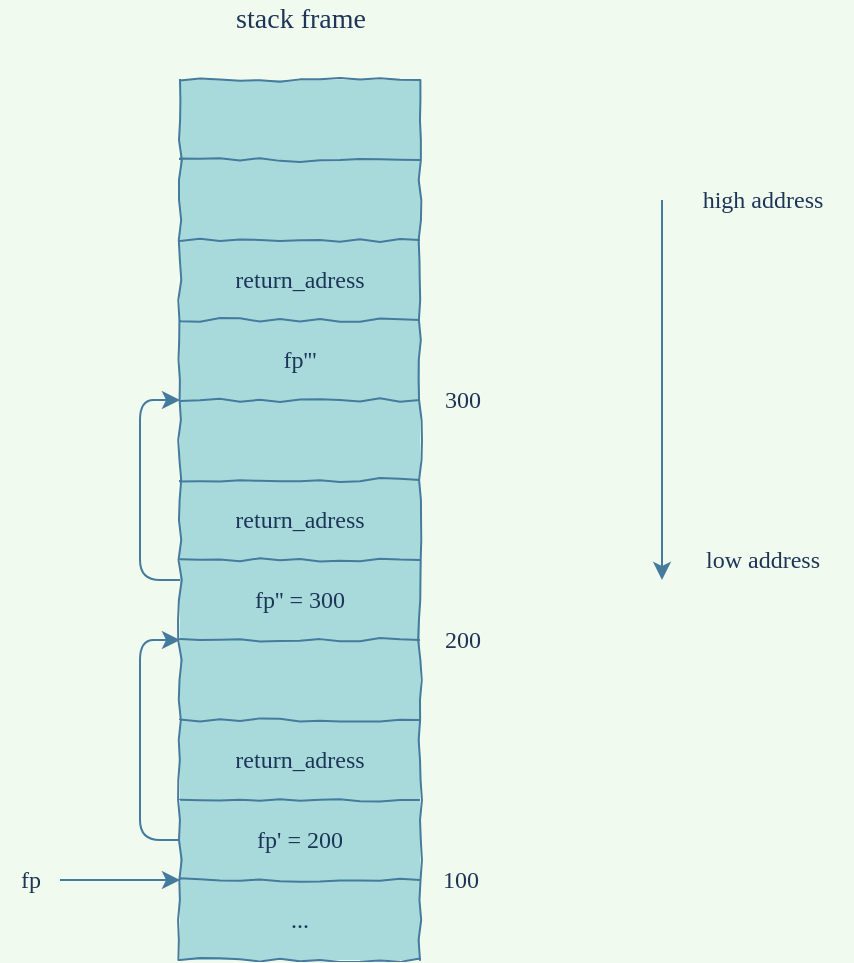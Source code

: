 <mxfile version="15.5.2" type="github">
  <diagram id="qzzveHbFKzM360SlWyRH" name="Page-1">
    <mxGraphModel dx="1074" dy="647" grid="1" gridSize="10" guides="1" tooltips="1" connect="1" arrows="1" fold="1" page="1" pageScale="1" pageWidth="827" pageHeight="1169" background="#F1FAEE" math="0" shadow="0">
      <root>
        <mxCell id="0" />
        <mxCell id="1" parent="0" />
        <mxCell id="kwKOkOC7tSV6xay0HEzO-1" value="" style="shape=table;startSize=0;container=1;collapsible=0;childLayout=tableLayout;rounded=0;sketch=0;fontColor=#1D3557;strokeColor=#457B9D;fillColor=#A8DADC;comic=1;fontFamily=Comic Sans MS;" vertex="1" parent="1">
          <mxGeometry x="380" y="80" width="120" height="440" as="geometry" />
        </mxCell>
        <mxCell id="kwKOkOC7tSV6xay0HEzO-2" value="" style="shape=partialRectangle;collapsible=0;dropTarget=0;pointerEvents=0;fillColor=none;top=0;left=0;bottom=0;right=0;points=[[0,0.5],[1,0.5]];portConstraint=eastwest;rounded=0;sketch=0;fontColor=#1D3557;strokeColor=#457B9D;fontFamily=Comic Sans MS;" vertex="1" parent="kwKOkOC7tSV6xay0HEzO-1">
          <mxGeometry width="120" height="40" as="geometry" />
        </mxCell>
        <mxCell id="kwKOkOC7tSV6xay0HEzO-3" value="" style="shape=partialRectangle;html=1;whiteSpace=wrap;connectable=0;overflow=hidden;fillColor=none;top=0;left=0;bottom=0;right=0;pointerEvents=1;rounded=0;sketch=0;fontColor=#1D3557;strokeColor=#457B9D;fontFamily=Comic Sans MS;" vertex="1" parent="kwKOkOC7tSV6xay0HEzO-2">
          <mxGeometry width="120" height="40" as="geometry">
            <mxRectangle width="120" height="40" as="alternateBounds" />
          </mxGeometry>
        </mxCell>
        <mxCell id="kwKOkOC7tSV6xay0HEzO-4" value="" style="shape=partialRectangle;collapsible=0;dropTarget=0;pointerEvents=0;fillColor=none;top=0;left=0;bottom=0;right=0;points=[[0,0.5],[1,0.5]];portConstraint=eastwest;rounded=0;sketch=0;fontColor=#1D3557;strokeColor=#457B9D;fontFamily=Comic Sans MS;" vertex="1" parent="kwKOkOC7tSV6xay0HEzO-1">
          <mxGeometry y="40" width="120" height="40" as="geometry" />
        </mxCell>
        <mxCell id="kwKOkOC7tSV6xay0HEzO-5" value="" style="shape=partialRectangle;html=1;whiteSpace=wrap;connectable=0;overflow=hidden;fillColor=none;top=0;left=0;bottom=0;right=0;pointerEvents=1;rounded=0;sketch=0;fontColor=#1D3557;strokeColor=#457B9D;fontFamily=Comic Sans MS;" vertex="1" parent="kwKOkOC7tSV6xay0HEzO-4">
          <mxGeometry width="120" height="40" as="geometry">
            <mxRectangle width="120" height="40" as="alternateBounds" />
          </mxGeometry>
        </mxCell>
        <mxCell id="kwKOkOC7tSV6xay0HEzO-6" value="" style="shape=partialRectangle;collapsible=0;dropTarget=0;pointerEvents=0;fillColor=none;top=0;left=0;bottom=0;right=0;points=[[0,0.5],[1,0.5]];portConstraint=eastwest;rounded=0;sketch=0;fontColor=#1D3557;strokeColor=#457B9D;fontFamily=Comic Sans MS;" vertex="1" parent="kwKOkOC7tSV6xay0HEzO-1">
          <mxGeometry y="80" width="120" height="40" as="geometry" />
        </mxCell>
        <mxCell id="kwKOkOC7tSV6xay0HEzO-7" value="return_adress" style="shape=partialRectangle;html=1;whiteSpace=wrap;connectable=0;overflow=hidden;fillColor=none;top=0;left=0;bottom=0;right=0;pointerEvents=1;rounded=0;sketch=0;fontColor=#1D3557;strokeColor=#457B9D;fontFamily=Comic Sans MS;" vertex="1" parent="kwKOkOC7tSV6xay0HEzO-6">
          <mxGeometry width="120" height="40" as="geometry">
            <mxRectangle width="120" height="40" as="alternateBounds" />
          </mxGeometry>
        </mxCell>
        <mxCell id="kwKOkOC7tSV6xay0HEzO-8" value="" style="shape=partialRectangle;collapsible=0;dropTarget=0;pointerEvents=0;fillColor=none;top=0;left=0;bottom=0;right=0;points=[[0,0.5],[1,0.5]];portConstraint=eastwest;rounded=0;sketch=0;fontColor=#1D3557;strokeColor=#457B9D;fontFamily=Comic Sans MS;" vertex="1" parent="kwKOkOC7tSV6xay0HEzO-1">
          <mxGeometry y="120" width="120" height="40" as="geometry" />
        </mxCell>
        <mxCell id="kwKOkOC7tSV6xay0HEzO-9" value="fp&#39;&#39;&#39;" style="shape=partialRectangle;html=1;whiteSpace=wrap;connectable=0;overflow=hidden;fillColor=none;top=0;left=0;bottom=0;right=0;pointerEvents=1;rounded=0;sketch=0;fontColor=#1D3557;strokeColor=#457B9D;fontFamily=Comic Sans MS;" vertex="1" parent="kwKOkOC7tSV6xay0HEzO-8">
          <mxGeometry width="120" height="40" as="geometry">
            <mxRectangle width="120" height="40" as="alternateBounds" />
          </mxGeometry>
        </mxCell>
        <mxCell id="kwKOkOC7tSV6xay0HEzO-10" value="" style="shape=partialRectangle;collapsible=0;dropTarget=0;pointerEvents=0;fillColor=none;top=0;left=0;bottom=0;right=0;points=[[0,0.5],[1,0.5]];portConstraint=eastwest;rounded=0;sketch=0;fontColor=#1D3557;strokeColor=#457B9D;fontFamily=Comic Sans MS;" vertex="1" parent="kwKOkOC7tSV6xay0HEzO-1">
          <mxGeometry y="160" width="120" height="40" as="geometry" />
        </mxCell>
        <mxCell id="kwKOkOC7tSV6xay0HEzO-11" value="" style="shape=partialRectangle;html=1;whiteSpace=wrap;connectable=0;overflow=hidden;fillColor=none;top=0;left=0;bottom=0;right=0;pointerEvents=1;rounded=0;sketch=0;fontColor=#1D3557;strokeColor=#457B9D;fontFamily=Comic Sans MS;" vertex="1" parent="kwKOkOC7tSV6xay0HEzO-10">
          <mxGeometry width="120" height="40" as="geometry">
            <mxRectangle width="120" height="40" as="alternateBounds" />
          </mxGeometry>
        </mxCell>
        <mxCell id="kwKOkOC7tSV6xay0HEzO-12" value="" style="shape=partialRectangle;collapsible=0;dropTarget=0;pointerEvents=0;fillColor=none;top=0;left=0;bottom=0;right=0;points=[[0,0.5],[1,0.5]];portConstraint=eastwest;rounded=0;sketch=0;fontColor=#1D3557;strokeColor=#457B9D;fontFamily=Comic Sans MS;" vertex="1" parent="kwKOkOC7tSV6xay0HEzO-1">
          <mxGeometry y="200" width="120" height="40" as="geometry" />
        </mxCell>
        <mxCell id="kwKOkOC7tSV6xay0HEzO-13" value="return_adress" style="shape=partialRectangle;html=1;whiteSpace=wrap;connectable=0;overflow=hidden;fillColor=none;top=0;left=0;bottom=0;right=0;pointerEvents=1;rounded=0;sketch=0;fontColor=#1D3557;strokeColor=#457B9D;fontFamily=Comic Sans MS;" vertex="1" parent="kwKOkOC7tSV6xay0HEzO-12">
          <mxGeometry width="120" height="40" as="geometry">
            <mxRectangle width="120" height="40" as="alternateBounds" />
          </mxGeometry>
        </mxCell>
        <mxCell id="kwKOkOC7tSV6xay0HEzO-31" style="edgeStyle=orthogonalEdgeStyle;curved=0;rounded=1;sketch=0;orthogonalLoop=1;jettySize=auto;html=1;fontFamily=Comic Sans MS;fontColor=#1D3557;strokeColor=#457B9D;fillColor=#A8DADC;labelBackgroundColor=#F1FAEE;" edge="1" parent="kwKOkOC7tSV6xay0HEzO-1" source="kwKOkOC7tSV6xay0HEzO-14" target="kwKOkOC7tSV6xay0HEzO-10">
          <mxGeometry relative="1" as="geometry">
            <Array as="points">
              <mxPoint x="-20" y="250" />
              <mxPoint x="-20" y="160" />
            </Array>
          </mxGeometry>
        </mxCell>
        <mxCell id="kwKOkOC7tSV6xay0HEzO-14" value="" style="shape=partialRectangle;collapsible=0;dropTarget=0;pointerEvents=0;fillColor=none;top=0;left=0;bottom=0;right=0;points=[[0,0.5],[1,0.5]];portConstraint=eastwest;rounded=0;sketch=0;fontColor=#1D3557;strokeColor=#457B9D;fontFamily=Comic Sans MS;" vertex="1" parent="kwKOkOC7tSV6xay0HEzO-1">
          <mxGeometry y="240" width="120" height="40" as="geometry" />
        </mxCell>
        <mxCell id="kwKOkOC7tSV6xay0HEzO-15" value="fp&#39;&#39; = 300" style="shape=partialRectangle;html=1;whiteSpace=wrap;connectable=0;overflow=hidden;fillColor=none;top=0;left=0;bottom=0;right=0;pointerEvents=1;rounded=0;sketch=0;fontColor=#1D3557;strokeColor=#457B9D;fontFamily=Comic Sans MS;" vertex="1" parent="kwKOkOC7tSV6xay0HEzO-14">
          <mxGeometry width="120" height="40" as="geometry">
            <mxRectangle width="120" height="40" as="alternateBounds" />
          </mxGeometry>
        </mxCell>
        <mxCell id="kwKOkOC7tSV6xay0HEzO-16" value="" style="shape=partialRectangle;collapsible=0;dropTarget=0;pointerEvents=0;fillColor=none;top=0;left=0;bottom=0;right=0;points=[[0,0.5],[1,0.5]];portConstraint=eastwest;rounded=0;sketch=0;fontColor=#1D3557;strokeColor=#457B9D;fontFamily=Comic Sans MS;" vertex="1" parent="kwKOkOC7tSV6xay0HEzO-1">
          <mxGeometry y="280" width="120" height="40" as="geometry" />
        </mxCell>
        <mxCell id="kwKOkOC7tSV6xay0HEzO-17" value="" style="shape=partialRectangle;html=1;whiteSpace=wrap;connectable=0;overflow=hidden;fillColor=none;top=0;left=0;bottom=0;right=0;pointerEvents=1;rounded=0;sketch=0;fontColor=#1D3557;strokeColor=#457B9D;fontFamily=Comic Sans MS;" vertex="1" parent="kwKOkOC7tSV6xay0HEzO-16">
          <mxGeometry width="120" height="40" as="geometry">
            <mxRectangle width="120" height="40" as="alternateBounds" />
          </mxGeometry>
        </mxCell>
        <mxCell id="kwKOkOC7tSV6xay0HEzO-18" value="" style="shape=partialRectangle;collapsible=0;dropTarget=0;pointerEvents=0;fillColor=none;top=0;left=0;bottom=0;right=0;points=[[0,0.5],[1,0.5]];portConstraint=eastwest;rounded=0;sketch=0;fontColor=#1D3557;strokeColor=#457B9D;fontFamily=Comic Sans MS;" vertex="1" parent="kwKOkOC7tSV6xay0HEzO-1">
          <mxGeometry y="320" width="120" height="40" as="geometry" />
        </mxCell>
        <mxCell id="kwKOkOC7tSV6xay0HEzO-19" value="return_adress" style="shape=partialRectangle;html=1;whiteSpace=wrap;connectable=0;overflow=hidden;fillColor=none;top=0;left=0;bottom=0;right=0;pointerEvents=1;rounded=0;sketch=0;fontColor=#1D3557;strokeColor=#457B9D;fontFamily=Comic Sans MS;" vertex="1" parent="kwKOkOC7tSV6xay0HEzO-18">
          <mxGeometry width="120" height="40" as="geometry">
            <mxRectangle width="120" height="40" as="alternateBounds" />
          </mxGeometry>
        </mxCell>
        <mxCell id="kwKOkOC7tSV6xay0HEzO-30" style="edgeStyle=orthogonalEdgeStyle;curved=0;rounded=1;sketch=0;orthogonalLoop=1;jettySize=auto;html=1;fontFamily=Comic Sans MS;fontColor=#1D3557;strokeColor=#457B9D;fillColor=#A8DADC;labelBackgroundColor=#F1FAEE;" edge="1" parent="kwKOkOC7tSV6xay0HEzO-1" source="kwKOkOC7tSV6xay0HEzO-20" target="kwKOkOC7tSV6xay0HEzO-16">
          <mxGeometry relative="1" as="geometry">
            <Array as="points">
              <mxPoint x="-20" y="380" />
              <mxPoint x="-20" y="280" />
            </Array>
          </mxGeometry>
        </mxCell>
        <mxCell id="kwKOkOC7tSV6xay0HEzO-20" value="" style="shape=partialRectangle;collapsible=0;dropTarget=0;pointerEvents=0;fillColor=none;top=0;left=0;bottom=0;right=0;points=[[0,0.5],[1,0.5]];portConstraint=eastwest;rounded=0;sketch=0;fontColor=#1D3557;strokeColor=#457B9D;fontFamily=Comic Sans MS;" vertex="1" parent="kwKOkOC7tSV6xay0HEzO-1">
          <mxGeometry y="360" width="120" height="40" as="geometry" />
        </mxCell>
        <mxCell id="kwKOkOC7tSV6xay0HEzO-21" value="fp&#39; = 200" style="shape=partialRectangle;html=1;whiteSpace=wrap;connectable=0;overflow=hidden;fillColor=none;top=0;left=0;bottom=0;right=0;pointerEvents=1;rounded=0;sketch=0;fontColor=#1D3557;strokeColor=#457B9D;fontFamily=Comic Sans MS;" vertex="1" parent="kwKOkOC7tSV6xay0HEzO-20">
          <mxGeometry width="120" height="40" as="geometry">
            <mxRectangle width="120" height="40" as="alternateBounds" />
          </mxGeometry>
        </mxCell>
        <mxCell id="kwKOkOC7tSV6xay0HEzO-22" value="" style="shape=partialRectangle;collapsible=0;dropTarget=0;pointerEvents=0;fillColor=none;top=0;left=0;bottom=0;right=0;points=[[0,0.5],[1,0.5]];portConstraint=eastwest;rounded=0;sketch=0;fontColor=#1D3557;strokeColor=#457B9D;fontFamily=Comic Sans MS;" vertex="1" parent="kwKOkOC7tSV6xay0HEzO-1">
          <mxGeometry y="400" width="120" height="40" as="geometry" />
        </mxCell>
        <mxCell id="kwKOkOC7tSV6xay0HEzO-23" value="..." style="shape=partialRectangle;html=1;whiteSpace=wrap;connectable=0;overflow=hidden;fillColor=none;top=0;left=0;bottom=0;right=0;pointerEvents=1;rounded=0;sketch=0;fontColor=#1D3557;strokeColor=#457B9D;fontFamily=Comic Sans MS;" vertex="1" parent="kwKOkOC7tSV6xay0HEzO-22">
          <mxGeometry width="120" height="40" as="geometry">
            <mxRectangle width="120" height="40" as="alternateBounds" />
          </mxGeometry>
        </mxCell>
        <mxCell id="kwKOkOC7tSV6xay0HEzO-26" value="" style="edgeStyle=orthogonalEdgeStyle;curved=0;rounded=1;sketch=0;orthogonalLoop=1;jettySize=auto;html=1;fontColor=#1D3557;strokeColor=#457B9D;fillColor=#A8DADC;fontFamily=Comic Sans MS;labelBackgroundColor=#F1FAEE;" edge="1" parent="1" source="kwKOkOC7tSV6xay0HEzO-24" target="kwKOkOC7tSV6xay0HEzO-22">
          <mxGeometry relative="1" as="geometry">
            <Array as="points">
              <mxPoint x="370" y="480" />
              <mxPoint x="370" y="480" />
            </Array>
          </mxGeometry>
        </mxCell>
        <mxCell id="kwKOkOC7tSV6xay0HEzO-24" value="fp" style="text;html=1;align=center;verticalAlign=middle;resizable=0;points=[];autosize=1;strokeColor=none;fillColor=none;fontColor=#1D3557;fontFamily=Comic Sans MS;" vertex="1" parent="1">
          <mxGeometry x="290" y="470" width="30" height="20" as="geometry" />
        </mxCell>
        <mxCell id="kwKOkOC7tSV6xay0HEzO-27" value="" style="endArrow=classic;html=1;rounded=1;sketch=0;fontColor=#1D3557;strokeColor=#457B9D;fillColor=#A8DADC;curved=0;fontFamily=Comic Sans MS;labelBackgroundColor=#F1FAEE;" edge="1" parent="1">
          <mxGeometry width="50" height="50" relative="1" as="geometry">
            <mxPoint x="621" y="140" as="sourcePoint" />
            <mxPoint x="621" y="330" as="targetPoint" />
          </mxGeometry>
        </mxCell>
        <mxCell id="kwKOkOC7tSV6xay0HEzO-28" value="high address" style="text;html=1;align=center;verticalAlign=middle;resizable=0;points=[];autosize=1;strokeColor=none;fillColor=none;fontColor=#1D3557;fontFamily=Comic Sans MS;" vertex="1" parent="1">
          <mxGeometry x="626" y="130" width="90" height="20" as="geometry" />
        </mxCell>
        <mxCell id="kwKOkOC7tSV6xay0HEzO-29" value="low address" style="text;html=1;align=center;verticalAlign=middle;resizable=0;points=[];autosize=1;strokeColor=none;fillColor=none;fontColor=#1D3557;fontFamily=Comic Sans MS;" vertex="1" parent="1">
          <mxGeometry x="631" y="310" width="80" height="20" as="geometry" />
        </mxCell>
        <mxCell id="kwKOkOC7tSV6xay0HEzO-32" value="100" style="text;html=1;align=center;verticalAlign=middle;resizable=0;points=[];autosize=1;strokeColor=none;fillColor=none;fontFamily=Comic Sans MS;fontColor=#1D3557;" vertex="1" parent="1">
          <mxGeometry x="500" y="470" width="40" height="20" as="geometry" />
        </mxCell>
        <mxCell id="kwKOkOC7tSV6xay0HEzO-33" value="200" style="text;html=1;align=center;verticalAlign=middle;resizable=0;points=[];autosize=1;strokeColor=none;fillColor=none;fontFamily=Comic Sans MS;fontColor=#1D3557;" vertex="1" parent="1">
          <mxGeometry x="501" y="350" width="40" height="20" as="geometry" />
        </mxCell>
        <mxCell id="kwKOkOC7tSV6xay0HEzO-34" value="300" style="text;html=1;align=center;verticalAlign=middle;resizable=0;points=[];autosize=1;strokeColor=none;fillColor=none;fontFamily=Comic Sans MS;fontColor=#1D3557;" vertex="1" parent="1">
          <mxGeometry x="501" y="230" width="40" height="20" as="geometry" />
        </mxCell>
        <mxCell id="kwKOkOC7tSV6xay0HEzO-36" value="stack frame" style="text;html=1;align=center;verticalAlign=middle;resizable=0;points=[];autosize=1;strokeColor=none;fillColor=none;fontColor=#1D3557;fontFamily=Comic Sans MS;fontSize=14;" vertex="1" parent="1">
          <mxGeometry x="395" y="40" width="90" height="20" as="geometry" />
        </mxCell>
      </root>
    </mxGraphModel>
  </diagram>
</mxfile>
